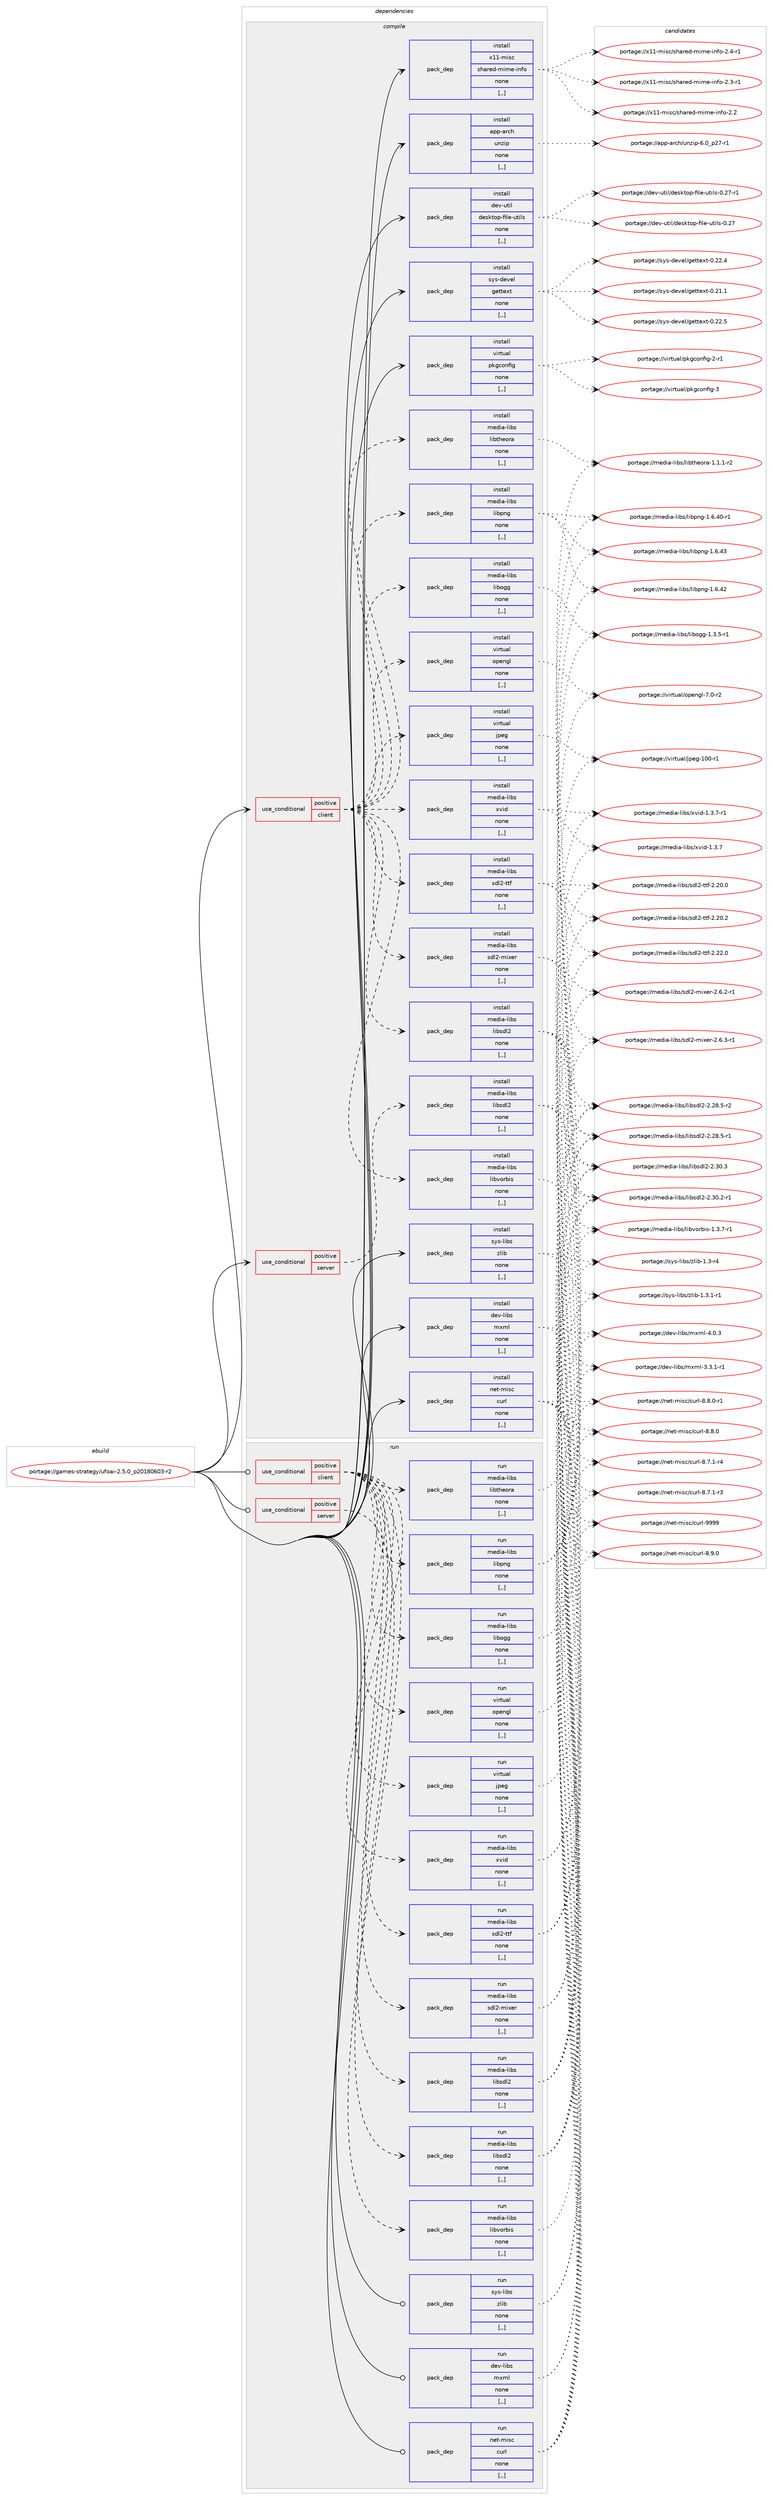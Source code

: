 digraph prolog {

# *************
# Graph options
# *************

newrank=true;
concentrate=true;
compound=true;
graph [rankdir=LR,fontname=Helvetica,fontsize=10,ranksep=1.5];#, ranksep=2.5, nodesep=0.2];
edge  [arrowhead=vee];
node  [fontname=Helvetica,fontsize=10];

# **********
# The ebuild
# **********

subgraph cluster_leftcol {
color=gray;
label=<<i>ebuild</i>>;
id [label="portage://games-strategy/ufoai-2.5.0_p20180603-r2", color=red, width=4, href="../games-strategy/ufoai-2.5.0_p20180603-r2.svg"];
}

# ****************
# The dependencies
# ****************

subgraph cluster_midcol {
color=gray;
label=<<i>dependencies</i>>;
subgraph cluster_compile {
fillcolor="#eeeeee";
style=filled;
label=<<i>compile</i>>;
subgraph cond64871 {
dependency234794 [label=<<TABLE BORDER="0" CELLBORDER="1" CELLSPACING="0" CELLPADDING="4"><TR><TD ROWSPAN="3" CELLPADDING="10">use_conditional</TD></TR><TR><TD>positive</TD></TR><TR><TD>client</TD></TR></TABLE>>, shape=none, color=red];
subgraph pack168400 {
dependency234795 [label=<<TABLE BORDER="0" CELLBORDER="1" CELLSPACING="0" CELLPADDING="4" WIDTH="220"><TR><TD ROWSPAN="6" CELLPADDING="30">pack_dep</TD></TR><TR><TD WIDTH="110">install</TD></TR><TR><TD>media-libs</TD></TR><TR><TD>libogg</TD></TR><TR><TD>none</TD></TR><TR><TD>[,,]</TD></TR></TABLE>>, shape=none, color=blue];
}
dependency234794:e -> dependency234795:w [weight=20,style="dashed",arrowhead="vee"];
subgraph pack168401 {
dependency234796 [label=<<TABLE BORDER="0" CELLBORDER="1" CELLSPACING="0" CELLPADDING="4" WIDTH="220"><TR><TD ROWSPAN="6" CELLPADDING="30">pack_dep</TD></TR><TR><TD WIDTH="110">install</TD></TR><TR><TD>media-libs</TD></TR><TR><TD>libpng</TD></TR><TR><TD>none</TD></TR><TR><TD>[,,]</TD></TR></TABLE>>, shape=none, color=blue];
}
dependency234794:e -> dependency234796:w [weight=20,style="dashed",arrowhead="vee"];
subgraph pack168402 {
dependency234797 [label=<<TABLE BORDER="0" CELLBORDER="1" CELLSPACING="0" CELLPADDING="4" WIDTH="220"><TR><TD ROWSPAN="6" CELLPADDING="30">pack_dep</TD></TR><TR><TD WIDTH="110">install</TD></TR><TR><TD>media-libs</TD></TR><TR><TD>libsdl2</TD></TR><TR><TD>none</TD></TR><TR><TD>[,,]</TD></TR></TABLE>>, shape=none, color=blue];
}
dependency234794:e -> dependency234797:w [weight=20,style="dashed",arrowhead="vee"];
subgraph pack168403 {
dependency234798 [label=<<TABLE BORDER="0" CELLBORDER="1" CELLSPACING="0" CELLPADDING="4" WIDTH="220"><TR><TD ROWSPAN="6" CELLPADDING="30">pack_dep</TD></TR><TR><TD WIDTH="110">install</TD></TR><TR><TD>media-libs</TD></TR><TR><TD>libtheora</TD></TR><TR><TD>none</TD></TR><TR><TD>[,,]</TD></TR></TABLE>>, shape=none, color=blue];
}
dependency234794:e -> dependency234798:w [weight=20,style="dashed",arrowhead="vee"];
subgraph pack168404 {
dependency234799 [label=<<TABLE BORDER="0" CELLBORDER="1" CELLSPACING="0" CELLPADDING="4" WIDTH="220"><TR><TD ROWSPAN="6" CELLPADDING="30">pack_dep</TD></TR><TR><TD WIDTH="110">install</TD></TR><TR><TD>media-libs</TD></TR><TR><TD>libvorbis</TD></TR><TR><TD>none</TD></TR><TR><TD>[,,]</TD></TR></TABLE>>, shape=none, color=blue];
}
dependency234794:e -> dependency234799:w [weight=20,style="dashed",arrowhead="vee"];
subgraph pack168405 {
dependency234800 [label=<<TABLE BORDER="0" CELLBORDER="1" CELLSPACING="0" CELLPADDING="4" WIDTH="220"><TR><TD ROWSPAN="6" CELLPADDING="30">pack_dep</TD></TR><TR><TD WIDTH="110">install</TD></TR><TR><TD>media-libs</TD></TR><TR><TD>sdl2-mixer</TD></TR><TR><TD>none</TD></TR><TR><TD>[,,]</TD></TR></TABLE>>, shape=none, color=blue];
}
dependency234794:e -> dependency234800:w [weight=20,style="dashed",arrowhead="vee"];
subgraph pack168406 {
dependency234801 [label=<<TABLE BORDER="0" CELLBORDER="1" CELLSPACING="0" CELLPADDING="4" WIDTH="220"><TR><TD ROWSPAN="6" CELLPADDING="30">pack_dep</TD></TR><TR><TD WIDTH="110">install</TD></TR><TR><TD>media-libs</TD></TR><TR><TD>sdl2-ttf</TD></TR><TR><TD>none</TD></TR><TR><TD>[,,]</TD></TR></TABLE>>, shape=none, color=blue];
}
dependency234794:e -> dependency234801:w [weight=20,style="dashed",arrowhead="vee"];
subgraph pack168407 {
dependency234802 [label=<<TABLE BORDER="0" CELLBORDER="1" CELLSPACING="0" CELLPADDING="4" WIDTH="220"><TR><TD ROWSPAN="6" CELLPADDING="30">pack_dep</TD></TR><TR><TD WIDTH="110">install</TD></TR><TR><TD>media-libs</TD></TR><TR><TD>xvid</TD></TR><TR><TD>none</TD></TR><TR><TD>[,,]</TD></TR></TABLE>>, shape=none, color=blue];
}
dependency234794:e -> dependency234802:w [weight=20,style="dashed",arrowhead="vee"];
subgraph pack168408 {
dependency234803 [label=<<TABLE BORDER="0" CELLBORDER="1" CELLSPACING="0" CELLPADDING="4" WIDTH="220"><TR><TD ROWSPAN="6" CELLPADDING="30">pack_dep</TD></TR><TR><TD WIDTH="110">install</TD></TR><TR><TD>virtual</TD></TR><TR><TD>jpeg</TD></TR><TR><TD>none</TD></TR><TR><TD>[,,]</TD></TR></TABLE>>, shape=none, color=blue];
}
dependency234794:e -> dependency234803:w [weight=20,style="dashed",arrowhead="vee"];
subgraph pack168409 {
dependency234804 [label=<<TABLE BORDER="0" CELLBORDER="1" CELLSPACING="0" CELLPADDING="4" WIDTH="220"><TR><TD ROWSPAN="6" CELLPADDING="30">pack_dep</TD></TR><TR><TD WIDTH="110">install</TD></TR><TR><TD>virtual</TD></TR><TR><TD>opengl</TD></TR><TR><TD>none</TD></TR><TR><TD>[,,]</TD></TR></TABLE>>, shape=none, color=blue];
}
dependency234794:e -> dependency234804:w [weight=20,style="dashed",arrowhead="vee"];
}
id:e -> dependency234794:w [weight=20,style="solid",arrowhead="vee"];
subgraph cond64872 {
dependency234805 [label=<<TABLE BORDER="0" CELLBORDER="1" CELLSPACING="0" CELLPADDING="4"><TR><TD ROWSPAN="3" CELLPADDING="10">use_conditional</TD></TR><TR><TD>positive</TD></TR><TR><TD>server</TD></TR></TABLE>>, shape=none, color=red];
subgraph pack168410 {
dependency234806 [label=<<TABLE BORDER="0" CELLBORDER="1" CELLSPACING="0" CELLPADDING="4" WIDTH="220"><TR><TD ROWSPAN="6" CELLPADDING="30">pack_dep</TD></TR><TR><TD WIDTH="110">install</TD></TR><TR><TD>media-libs</TD></TR><TR><TD>libsdl2</TD></TR><TR><TD>none</TD></TR><TR><TD>[,,]</TD></TR></TABLE>>, shape=none, color=blue];
}
dependency234805:e -> dependency234806:w [weight=20,style="dashed",arrowhead="vee"];
}
id:e -> dependency234805:w [weight=20,style="solid",arrowhead="vee"];
subgraph pack168411 {
dependency234807 [label=<<TABLE BORDER="0" CELLBORDER="1" CELLSPACING="0" CELLPADDING="4" WIDTH="220"><TR><TD ROWSPAN="6" CELLPADDING="30">pack_dep</TD></TR><TR><TD WIDTH="110">install</TD></TR><TR><TD>app-arch</TD></TR><TR><TD>unzip</TD></TR><TR><TD>none</TD></TR><TR><TD>[,,]</TD></TR></TABLE>>, shape=none, color=blue];
}
id:e -> dependency234807:w [weight=20,style="solid",arrowhead="vee"];
subgraph pack168412 {
dependency234808 [label=<<TABLE BORDER="0" CELLBORDER="1" CELLSPACING="0" CELLPADDING="4" WIDTH="220"><TR><TD ROWSPAN="6" CELLPADDING="30">pack_dep</TD></TR><TR><TD WIDTH="110">install</TD></TR><TR><TD>dev-libs</TD></TR><TR><TD>mxml</TD></TR><TR><TD>none</TD></TR><TR><TD>[,,]</TD></TR></TABLE>>, shape=none, color=blue];
}
id:e -> dependency234808:w [weight=20,style="solid",arrowhead="vee"];
subgraph pack168413 {
dependency234809 [label=<<TABLE BORDER="0" CELLBORDER="1" CELLSPACING="0" CELLPADDING="4" WIDTH="220"><TR><TD ROWSPAN="6" CELLPADDING="30">pack_dep</TD></TR><TR><TD WIDTH="110">install</TD></TR><TR><TD>dev-util</TD></TR><TR><TD>desktop-file-utils</TD></TR><TR><TD>none</TD></TR><TR><TD>[,,]</TD></TR></TABLE>>, shape=none, color=blue];
}
id:e -> dependency234809:w [weight=20,style="solid",arrowhead="vee"];
subgraph pack168414 {
dependency234810 [label=<<TABLE BORDER="0" CELLBORDER="1" CELLSPACING="0" CELLPADDING="4" WIDTH="220"><TR><TD ROWSPAN="6" CELLPADDING="30">pack_dep</TD></TR><TR><TD WIDTH="110">install</TD></TR><TR><TD>net-misc</TD></TR><TR><TD>curl</TD></TR><TR><TD>none</TD></TR><TR><TD>[,,]</TD></TR></TABLE>>, shape=none, color=blue];
}
id:e -> dependency234810:w [weight=20,style="solid",arrowhead="vee"];
subgraph pack168415 {
dependency234811 [label=<<TABLE BORDER="0" CELLBORDER="1" CELLSPACING="0" CELLPADDING="4" WIDTH="220"><TR><TD ROWSPAN="6" CELLPADDING="30">pack_dep</TD></TR><TR><TD WIDTH="110">install</TD></TR><TR><TD>sys-devel</TD></TR><TR><TD>gettext</TD></TR><TR><TD>none</TD></TR><TR><TD>[,,]</TD></TR></TABLE>>, shape=none, color=blue];
}
id:e -> dependency234811:w [weight=20,style="solid",arrowhead="vee"];
subgraph pack168416 {
dependency234812 [label=<<TABLE BORDER="0" CELLBORDER="1" CELLSPACING="0" CELLPADDING="4" WIDTH="220"><TR><TD ROWSPAN="6" CELLPADDING="30">pack_dep</TD></TR><TR><TD WIDTH="110">install</TD></TR><TR><TD>sys-libs</TD></TR><TR><TD>zlib</TD></TR><TR><TD>none</TD></TR><TR><TD>[,,]</TD></TR></TABLE>>, shape=none, color=blue];
}
id:e -> dependency234812:w [weight=20,style="solid",arrowhead="vee"];
subgraph pack168417 {
dependency234813 [label=<<TABLE BORDER="0" CELLBORDER="1" CELLSPACING="0" CELLPADDING="4" WIDTH="220"><TR><TD ROWSPAN="6" CELLPADDING="30">pack_dep</TD></TR><TR><TD WIDTH="110">install</TD></TR><TR><TD>virtual</TD></TR><TR><TD>pkgconfig</TD></TR><TR><TD>none</TD></TR><TR><TD>[,,]</TD></TR></TABLE>>, shape=none, color=blue];
}
id:e -> dependency234813:w [weight=20,style="solid",arrowhead="vee"];
subgraph pack168418 {
dependency234814 [label=<<TABLE BORDER="0" CELLBORDER="1" CELLSPACING="0" CELLPADDING="4" WIDTH="220"><TR><TD ROWSPAN="6" CELLPADDING="30">pack_dep</TD></TR><TR><TD WIDTH="110">install</TD></TR><TR><TD>x11-misc</TD></TR><TR><TD>shared-mime-info</TD></TR><TR><TD>none</TD></TR><TR><TD>[,,]</TD></TR></TABLE>>, shape=none, color=blue];
}
id:e -> dependency234814:w [weight=20,style="solid",arrowhead="vee"];
}
subgraph cluster_compileandrun {
fillcolor="#eeeeee";
style=filled;
label=<<i>compile and run</i>>;
}
subgraph cluster_run {
fillcolor="#eeeeee";
style=filled;
label=<<i>run</i>>;
subgraph cond64873 {
dependency234815 [label=<<TABLE BORDER="0" CELLBORDER="1" CELLSPACING="0" CELLPADDING="4"><TR><TD ROWSPAN="3" CELLPADDING="10">use_conditional</TD></TR><TR><TD>positive</TD></TR><TR><TD>client</TD></TR></TABLE>>, shape=none, color=red];
subgraph pack168419 {
dependency234816 [label=<<TABLE BORDER="0" CELLBORDER="1" CELLSPACING="0" CELLPADDING="4" WIDTH="220"><TR><TD ROWSPAN="6" CELLPADDING="30">pack_dep</TD></TR><TR><TD WIDTH="110">run</TD></TR><TR><TD>media-libs</TD></TR><TR><TD>libogg</TD></TR><TR><TD>none</TD></TR><TR><TD>[,,]</TD></TR></TABLE>>, shape=none, color=blue];
}
dependency234815:e -> dependency234816:w [weight=20,style="dashed",arrowhead="vee"];
subgraph pack168420 {
dependency234817 [label=<<TABLE BORDER="0" CELLBORDER="1" CELLSPACING="0" CELLPADDING="4" WIDTH="220"><TR><TD ROWSPAN="6" CELLPADDING="30">pack_dep</TD></TR><TR><TD WIDTH="110">run</TD></TR><TR><TD>media-libs</TD></TR><TR><TD>libpng</TD></TR><TR><TD>none</TD></TR><TR><TD>[,,]</TD></TR></TABLE>>, shape=none, color=blue];
}
dependency234815:e -> dependency234817:w [weight=20,style="dashed",arrowhead="vee"];
subgraph pack168421 {
dependency234818 [label=<<TABLE BORDER="0" CELLBORDER="1" CELLSPACING="0" CELLPADDING="4" WIDTH="220"><TR><TD ROWSPAN="6" CELLPADDING="30">pack_dep</TD></TR><TR><TD WIDTH="110">run</TD></TR><TR><TD>media-libs</TD></TR><TR><TD>libsdl2</TD></TR><TR><TD>none</TD></TR><TR><TD>[,,]</TD></TR></TABLE>>, shape=none, color=blue];
}
dependency234815:e -> dependency234818:w [weight=20,style="dashed",arrowhead="vee"];
subgraph pack168422 {
dependency234819 [label=<<TABLE BORDER="0" CELLBORDER="1" CELLSPACING="0" CELLPADDING="4" WIDTH="220"><TR><TD ROWSPAN="6" CELLPADDING="30">pack_dep</TD></TR><TR><TD WIDTH="110">run</TD></TR><TR><TD>media-libs</TD></TR><TR><TD>libtheora</TD></TR><TR><TD>none</TD></TR><TR><TD>[,,]</TD></TR></TABLE>>, shape=none, color=blue];
}
dependency234815:e -> dependency234819:w [weight=20,style="dashed",arrowhead="vee"];
subgraph pack168423 {
dependency234820 [label=<<TABLE BORDER="0" CELLBORDER="1" CELLSPACING="0" CELLPADDING="4" WIDTH="220"><TR><TD ROWSPAN="6" CELLPADDING="30">pack_dep</TD></TR><TR><TD WIDTH="110">run</TD></TR><TR><TD>media-libs</TD></TR><TR><TD>libvorbis</TD></TR><TR><TD>none</TD></TR><TR><TD>[,,]</TD></TR></TABLE>>, shape=none, color=blue];
}
dependency234815:e -> dependency234820:w [weight=20,style="dashed",arrowhead="vee"];
subgraph pack168424 {
dependency234821 [label=<<TABLE BORDER="0" CELLBORDER="1" CELLSPACING="0" CELLPADDING="4" WIDTH="220"><TR><TD ROWSPAN="6" CELLPADDING="30">pack_dep</TD></TR><TR><TD WIDTH="110">run</TD></TR><TR><TD>media-libs</TD></TR><TR><TD>sdl2-mixer</TD></TR><TR><TD>none</TD></TR><TR><TD>[,,]</TD></TR></TABLE>>, shape=none, color=blue];
}
dependency234815:e -> dependency234821:w [weight=20,style="dashed",arrowhead="vee"];
subgraph pack168425 {
dependency234822 [label=<<TABLE BORDER="0" CELLBORDER="1" CELLSPACING="0" CELLPADDING="4" WIDTH="220"><TR><TD ROWSPAN="6" CELLPADDING="30">pack_dep</TD></TR><TR><TD WIDTH="110">run</TD></TR><TR><TD>media-libs</TD></TR><TR><TD>sdl2-ttf</TD></TR><TR><TD>none</TD></TR><TR><TD>[,,]</TD></TR></TABLE>>, shape=none, color=blue];
}
dependency234815:e -> dependency234822:w [weight=20,style="dashed",arrowhead="vee"];
subgraph pack168426 {
dependency234823 [label=<<TABLE BORDER="0" CELLBORDER="1" CELLSPACING="0" CELLPADDING="4" WIDTH="220"><TR><TD ROWSPAN="6" CELLPADDING="30">pack_dep</TD></TR><TR><TD WIDTH="110">run</TD></TR><TR><TD>media-libs</TD></TR><TR><TD>xvid</TD></TR><TR><TD>none</TD></TR><TR><TD>[,,]</TD></TR></TABLE>>, shape=none, color=blue];
}
dependency234815:e -> dependency234823:w [weight=20,style="dashed",arrowhead="vee"];
subgraph pack168427 {
dependency234824 [label=<<TABLE BORDER="0" CELLBORDER="1" CELLSPACING="0" CELLPADDING="4" WIDTH="220"><TR><TD ROWSPAN="6" CELLPADDING="30">pack_dep</TD></TR><TR><TD WIDTH="110">run</TD></TR><TR><TD>virtual</TD></TR><TR><TD>jpeg</TD></TR><TR><TD>none</TD></TR><TR><TD>[,,]</TD></TR></TABLE>>, shape=none, color=blue];
}
dependency234815:e -> dependency234824:w [weight=20,style="dashed",arrowhead="vee"];
subgraph pack168428 {
dependency234825 [label=<<TABLE BORDER="0" CELLBORDER="1" CELLSPACING="0" CELLPADDING="4" WIDTH="220"><TR><TD ROWSPAN="6" CELLPADDING="30">pack_dep</TD></TR><TR><TD WIDTH="110">run</TD></TR><TR><TD>virtual</TD></TR><TR><TD>opengl</TD></TR><TR><TD>none</TD></TR><TR><TD>[,,]</TD></TR></TABLE>>, shape=none, color=blue];
}
dependency234815:e -> dependency234825:w [weight=20,style="dashed",arrowhead="vee"];
}
id:e -> dependency234815:w [weight=20,style="solid",arrowhead="odot"];
subgraph cond64874 {
dependency234826 [label=<<TABLE BORDER="0" CELLBORDER="1" CELLSPACING="0" CELLPADDING="4"><TR><TD ROWSPAN="3" CELLPADDING="10">use_conditional</TD></TR><TR><TD>positive</TD></TR><TR><TD>server</TD></TR></TABLE>>, shape=none, color=red];
subgraph pack168429 {
dependency234827 [label=<<TABLE BORDER="0" CELLBORDER="1" CELLSPACING="0" CELLPADDING="4" WIDTH="220"><TR><TD ROWSPAN="6" CELLPADDING="30">pack_dep</TD></TR><TR><TD WIDTH="110">run</TD></TR><TR><TD>media-libs</TD></TR><TR><TD>libsdl2</TD></TR><TR><TD>none</TD></TR><TR><TD>[,,]</TD></TR></TABLE>>, shape=none, color=blue];
}
dependency234826:e -> dependency234827:w [weight=20,style="dashed",arrowhead="vee"];
}
id:e -> dependency234826:w [weight=20,style="solid",arrowhead="odot"];
subgraph pack168430 {
dependency234828 [label=<<TABLE BORDER="0" CELLBORDER="1" CELLSPACING="0" CELLPADDING="4" WIDTH="220"><TR><TD ROWSPAN="6" CELLPADDING="30">pack_dep</TD></TR><TR><TD WIDTH="110">run</TD></TR><TR><TD>dev-libs</TD></TR><TR><TD>mxml</TD></TR><TR><TD>none</TD></TR><TR><TD>[,,]</TD></TR></TABLE>>, shape=none, color=blue];
}
id:e -> dependency234828:w [weight=20,style="solid",arrowhead="odot"];
subgraph pack168431 {
dependency234829 [label=<<TABLE BORDER="0" CELLBORDER="1" CELLSPACING="0" CELLPADDING="4" WIDTH="220"><TR><TD ROWSPAN="6" CELLPADDING="30">pack_dep</TD></TR><TR><TD WIDTH="110">run</TD></TR><TR><TD>net-misc</TD></TR><TR><TD>curl</TD></TR><TR><TD>none</TD></TR><TR><TD>[,,]</TD></TR></TABLE>>, shape=none, color=blue];
}
id:e -> dependency234829:w [weight=20,style="solid",arrowhead="odot"];
subgraph pack168432 {
dependency234830 [label=<<TABLE BORDER="0" CELLBORDER="1" CELLSPACING="0" CELLPADDING="4" WIDTH="220"><TR><TD ROWSPAN="6" CELLPADDING="30">pack_dep</TD></TR><TR><TD WIDTH="110">run</TD></TR><TR><TD>sys-libs</TD></TR><TR><TD>zlib</TD></TR><TR><TD>none</TD></TR><TR><TD>[,,]</TD></TR></TABLE>>, shape=none, color=blue];
}
id:e -> dependency234830:w [weight=20,style="solid",arrowhead="odot"];
}
}

# **************
# The candidates
# **************

subgraph cluster_choices {
rank=same;
color=gray;
label=<<i>candidates</i>>;

subgraph choice168400 {
color=black;
nodesep=1;
choice10910110010597451081059811547108105981111031034549465146534511449 [label="portage://media-libs/libogg-1.3.5-r1", color=red, width=4,href="../media-libs/libogg-1.3.5-r1.svg"];
dependency234795:e -> choice10910110010597451081059811547108105981111031034549465146534511449:w [style=dotted,weight="100"];
}
subgraph choice168401 {
color=black;
nodesep=1;
choice109101100105974510810598115471081059811211010345494654465251 [label="portage://media-libs/libpng-1.6.43", color=red, width=4,href="../media-libs/libpng-1.6.43.svg"];
choice109101100105974510810598115471081059811211010345494654465250 [label="portage://media-libs/libpng-1.6.42", color=red, width=4,href="../media-libs/libpng-1.6.42.svg"];
choice1091011001059745108105981154710810598112110103454946544652484511449 [label="portage://media-libs/libpng-1.6.40-r1", color=red, width=4,href="../media-libs/libpng-1.6.40-r1.svg"];
dependency234796:e -> choice109101100105974510810598115471081059811211010345494654465251:w [style=dotted,weight="100"];
dependency234796:e -> choice109101100105974510810598115471081059811211010345494654465250:w [style=dotted,weight="100"];
dependency234796:e -> choice1091011001059745108105981154710810598112110103454946544652484511449:w [style=dotted,weight="100"];
}
subgraph choice168402 {
color=black;
nodesep=1;
choice10910110010597451081059811547108105981151001085045504651484651 [label="portage://media-libs/libsdl2-2.30.3", color=red, width=4,href="../media-libs/libsdl2-2.30.3.svg"];
choice109101100105974510810598115471081059811510010850455046514846504511449 [label="portage://media-libs/libsdl2-2.30.2-r1", color=red, width=4,href="../media-libs/libsdl2-2.30.2-r1.svg"];
choice109101100105974510810598115471081059811510010850455046505646534511450 [label="portage://media-libs/libsdl2-2.28.5-r2", color=red, width=4,href="../media-libs/libsdl2-2.28.5-r2.svg"];
choice109101100105974510810598115471081059811510010850455046505646534511449 [label="portage://media-libs/libsdl2-2.28.5-r1", color=red, width=4,href="../media-libs/libsdl2-2.28.5-r1.svg"];
dependency234797:e -> choice10910110010597451081059811547108105981151001085045504651484651:w [style=dotted,weight="100"];
dependency234797:e -> choice109101100105974510810598115471081059811510010850455046514846504511449:w [style=dotted,weight="100"];
dependency234797:e -> choice109101100105974510810598115471081059811510010850455046505646534511450:w [style=dotted,weight="100"];
dependency234797:e -> choice109101100105974510810598115471081059811510010850455046505646534511449:w [style=dotted,weight="100"];
}
subgraph choice168403 {
color=black;
nodesep=1;
choice1091011001059745108105981154710810598116104101111114974549464946494511450 [label="portage://media-libs/libtheora-1.1.1-r2", color=red, width=4,href="../media-libs/libtheora-1.1.1-r2.svg"];
dependency234798:e -> choice1091011001059745108105981154710810598116104101111114974549464946494511450:w [style=dotted,weight="100"];
}
subgraph choice168404 {
color=black;
nodesep=1;
choice1091011001059745108105981154710810598118111114981051154549465146554511449 [label="portage://media-libs/libvorbis-1.3.7-r1", color=red, width=4,href="../media-libs/libvorbis-1.3.7-r1.svg"];
dependency234799:e -> choice1091011001059745108105981154710810598118111114981051154549465146554511449:w [style=dotted,weight="100"];
}
subgraph choice168405 {
color=black;
nodesep=1;
choice1091011001059745108105981154711510010850451091051201011144550465446514511449 [label="portage://media-libs/sdl2-mixer-2.6.3-r1", color=red, width=4,href="../media-libs/sdl2-mixer-2.6.3-r1.svg"];
choice1091011001059745108105981154711510010850451091051201011144550465446504511449 [label="portage://media-libs/sdl2-mixer-2.6.2-r1", color=red, width=4,href="../media-libs/sdl2-mixer-2.6.2-r1.svg"];
dependency234800:e -> choice1091011001059745108105981154711510010850451091051201011144550465446514511449:w [style=dotted,weight="100"];
dependency234800:e -> choice1091011001059745108105981154711510010850451091051201011144550465446504511449:w [style=dotted,weight="100"];
}
subgraph choice168406 {
color=black;
nodesep=1;
choice10910110010597451081059811547115100108504511611610245504650504648 [label="portage://media-libs/sdl2-ttf-2.22.0", color=red, width=4,href="../media-libs/sdl2-ttf-2.22.0.svg"];
choice10910110010597451081059811547115100108504511611610245504650484650 [label="portage://media-libs/sdl2-ttf-2.20.2", color=red, width=4,href="../media-libs/sdl2-ttf-2.20.2.svg"];
choice10910110010597451081059811547115100108504511611610245504650484648 [label="portage://media-libs/sdl2-ttf-2.20.0", color=red, width=4,href="../media-libs/sdl2-ttf-2.20.0.svg"];
dependency234801:e -> choice10910110010597451081059811547115100108504511611610245504650504648:w [style=dotted,weight="100"];
dependency234801:e -> choice10910110010597451081059811547115100108504511611610245504650484650:w [style=dotted,weight="100"];
dependency234801:e -> choice10910110010597451081059811547115100108504511611610245504650484648:w [style=dotted,weight="100"];
}
subgraph choice168407 {
color=black;
nodesep=1;
choice109101100105974510810598115471201181051004549465146554511449 [label="portage://media-libs/xvid-1.3.7-r1", color=red, width=4,href="../media-libs/xvid-1.3.7-r1.svg"];
choice10910110010597451081059811547120118105100454946514655 [label="portage://media-libs/xvid-1.3.7", color=red, width=4,href="../media-libs/xvid-1.3.7.svg"];
dependency234802:e -> choice109101100105974510810598115471201181051004549465146554511449:w [style=dotted,weight="100"];
dependency234802:e -> choice10910110010597451081059811547120118105100454946514655:w [style=dotted,weight="100"];
}
subgraph choice168408 {
color=black;
nodesep=1;
choice1181051141161179710847106112101103454948484511449 [label="portage://virtual/jpeg-100-r1", color=red, width=4,href="../virtual/jpeg-100-r1.svg"];
dependency234803:e -> choice1181051141161179710847106112101103454948484511449:w [style=dotted,weight="100"];
}
subgraph choice168409 {
color=black;
nodesep=1;
choice1181051141161179710847111112101110103108455546484511450 [label="portage://virtual/opengl-7.0-r2", color=red, width=4,href="../virtual/opengl-7.0-r2.svg"];
dependency234804:e -> choice1181051141161179710847111112101110103108455546484511450:w [style=dotted,weight="100"];
}
subgraph choice168410 {
color=black;
nodesep=1;
choice10910110010597451081059811547108105981151001085045504651484651 [label="portage://media-libs/libsdl2-2.30.3", color=red, width=4,href="../media-libs/libsdl2-2.30.3.svg"];
choice109101100105974510810598115471081059811510010850455046514846504511449 [label="portage://media-libs/libsdl2-2.30.2-r1", color=red, width=4,href="../media-libs/libsdl2-2.30.2-r1.svg"];
choice109101100105974510810598115471081059811510010850455046505646534511450 [label="portage://media-libs/libsdl2-2.28.5-r2", color=red, width=4,href="../media-libs/libsdl2-2.28.5-r2.svg"];
choice109101100105974510810598115471081059811510010850455046505646534511449 [label="portage://media-libs/libsdl2-2.28.5-r1", color=red, width=4,href="../media-libs/libsdl2-2.28.5-r1.svg"];
dependency234806:e -> choice10910110010597451081059811547108105981151001085045504651484651:w [style=dotted,weight="100"];
dependency234806:e -> choice109101100105974510810598115471081059811510010850455046514846504511449:w [style=dotted,weight="100"];
dependency234806:e -> choice109101100105974510810598115471081059811510010850455046505646534511450:w [style=dotted,weight="100"];
dependency234806:e -> choice109101100105974510810598115471081059811510010850455046505646534511449:w [style=dotted,weight="100"];
}
subgraph choice168411 {
color=black;
nodesep=1;
choice9711211245971149910447117110122105112455446489511250554511449 [label="portage://app-arch/unzip-6.0_p27-r1", color=red, width=4,href="../app-arch/unzip-6.0_p27-r1.svg"];
dependency234807:e -> choice9711211245971149910447117110122105112455446489511250554511449:w [style=dotted,weight="100"];
}
subgraph choice168412 {
color=black;
nodesep=1;
choice100101118451081059811547109120109108455246484651 [label="portage://dev-libs/mxml-4.0.3", color=red, width=4,href="../dev-libs/mxml-4.0.3.svg"];
choice1001011184510810598115471091201091084551465146494511449 [label="portage://dev-libs/mxml-3.3.1-r1", color=red, width=4,href="../dev-libs/mxml-3.3.1-r1.svg"];
dependency234808:e -> choice100101118451081059811547109120109108455246484651:w [style=dotted,weight="100"];
dependency234808:e -> choice1001011184510810598115471091201091084551465146494511449:w [style=dotted,weight="100"];
}
subgraph choice168413 {
color=black;
nodesep=1;
choice1001011184511711610510847100101115107116111112451021051081014511711610510811545484650554511449 [label="portage://dev-util/desktop-file-utils-0.27-r1", color=red, width=4,href="../dev-util/desktop-file-utils-0.27-r1.svg"];
choice100101118451171161051084710010111510711611111245102105108101451171161051081154548465055 [label="portage://dev-util/desktop-file-utils-0.27", color=red, width=4,href="../dev-util/desktop-file-utils-0.27.svg"];
dependency234809:e -> choice1001011184511711610510847100101115107116111112451021051081014511711610510811545484650554511449:w [style=dotted,weight="100"];
dependency234809:e -> choice100101118451171161051084710010111510711611111245102105108101451171161051081154548465055:w [style=dotted,weight="100"];
}
subgraph choice168414 {
color=black;
nodesep=1;
choice110101116451091051159947991171141084557575757 [label="portage://net-misc/curl-9999", color=red, width=4,href="../net-misc/curl-9999.svg"];
choice11010111645109105115994799117114108455646574648 [label="portage://net-misc/curl-8.9.0", color=red, width=4,href="../net-misc/curl-8.9.0.svg"];
choice110101116451091051159947991171141084556465646484511449 [label="portage://net-misc/curl-8.8.0-r1", color=red, width=4,href="../net-misc/curl-8.8.0-r1.svg"];
choice11010111645109105115994799117114108455646564648 [label="portage://net-misc/curl-8.8.0", color=red, width=4,href="../net-misc/curl-8.8.0.svg"];
choice110101116451091051159947991171141084556465546494511452 [label="portage://net-misc/curl-8.7.1-r4", color=red, width=4,href="../net-misc/curl-8.7.1-r4.svg"];
choice110101116451091051159947991171141084556465546494511451 [label="portage://net-misc/curl-8.7.1-r3", color=red, width=4,href="../net-misc/curl-8.7.1-r3.svg"];
dependency234810:e -> choice110101116451091051159947991171141084557575757:w [style=dotted,weight="100"];
dependency234810:e -> choice11010111645109105115994799117114108455646574648:w [style=dotted,weight="100"];
dependency234810:e -> choice110101116451091051159947991171141084556465646484511449:w [style=dotted,weight="100"];
dependency234810:e -> choice11010111645109105115994799117114108455646564648:w [style=dotted,weight="100"];
dependency234810:e -> choice110101116451091051159947991171141084556465546494511452:w [style=dotted,weight="100"];
dependency234810:e -> choice110101116451091051159947991171141084556465546494511451:w [style=dotted,weight="100"];
}
subgraph choice168415 {
color=black;
nodesep=1;
choice115121115451001011181011084710310111611610112011645484650504653 [label="portage://sys-devel/gettext-0.22.5", color=red, width=4,href="../sys-devel/gettext-0.22.5.svg"];
choice115121115451001011181011084710310111611610112011645484650504652 [label="portage://sys-devel/gettext-0.22.4", color=red, width=4,href="../sys-devel/gettext-0.22.4.svg"];
choice115121115451001011181011084710310111611610112011645484650494649 [label="portage://sys-devel/gettext-0.21.1", color=red, width=4,href="../sys-devel/gettext-0.21.1.svg"];
dependency234811:e -> choice115121115451001011181011084710310111611610112011645484650504653:w [style=dotted,weight="100"];
dependency234811:e -> choice115121115451001011181011084710310111611610112011645484650504652:w [style=dotted,weight="100"];
dependency234811:e -> choice115121115451001011181011084710310111611610112011645484650494649:w [style=dotted,weight="100"];
}
subgraph choice168416 {
color=black;
nodesep=1;
choice115121115451081059811547122108105984549465146494511449 [label="portage://sys-libs/zlib-1.3.1-r1", color=red, width=4,href="../sys-libs/zlib-1.3.1-r1.svg"];
choice11512111545108105981154712210810598454946514511452 [label="portage://sys-libs/zlib-1.3-r4", color=red, width=4,href="../sys-libs/zlib-1.3-r4.svg"];
dependency234812:e -> choice115121115451081059811547122108105984549465146494511449:w [style=dotted,weight="100"];
dependency234812:e -> choice11512111545108105981154712210810598454946514511452:w [style=dotted,weight="100"];
}
subgraph choice168417 {
color=black;
nodesep=1;
choice1181051141161179710847112107103991111101021051034551 [label="portage://virtual/pkgconfig-3", color=red, width=4,href="../virtual/pkgconfig-3.svg"];
choice11810511411611797108471121071039911111010210510345504511449 [label="portage://virtual/pkgconfig-2-r1", color=red, width=4,href="../virtual/pkgconfig-2-r1.svg"];
dependency234813:e -> choice1181051141161179710847112107103991111101021051034551:w [style=dotted,weight="100"];
dependency234813:e -> choice11810511411611797108471121071039911111010210510345504511449:w [style=dotted,weight="100"];
}
subgraph choice168418 {
color=black;
nodesep=1;
choice1204949451091051159947115104971141011004510910510910145105110102111455046524511449 [label="portage://x11-misc/shared-mime-info-2.4-r1", color=red, width=4,href="../x11-misc/shared-mime-info-2.4-r1.svg"];
choice1204949451091051159947115104971141011004510910510910145105110102111455046514511449 [label="portage://x11-misc/shared-mime-info-2.3-r1", color=red, width=4,href="../x11-misc/shared-mime-info-2.3-r1.svg"];
choice120494945109105115994711510497114101100451091051091014510511010211145504650 [label="portage://x11-misc/shared-mime-info-2.2", color=red, width=4,href="../x11-misc/shared-mime-info-2.2.svg"];
dependency234814:e -> choice1204949451091051159947115104971141011004510910510910145105110102111455046524511449:w [style=dotted,weight="100"];
dependency234814:e -> choice1204949451091051159947115104971141011004510910510910145105110102111455046514511449:w [style=dotted,weight="100"];
dependency234814:e -> choice120494945109105115994711510497114101100451091051091014510511010211145504650:w [style=dotted,weight="100"];
}
subgraph choice168419 {
color=black;
nodesep=1;
choice10910110010597451081059811547108105981111031034549465146534511449 [label="portage://media-libs/libogg-1.3.5-r1", color=red, width=4,href="../media-libs/libogg-1.3.5-r1.svg"];
dependency234816:e -> choice10910110010597451081059811547108105981111031034549465146534511449:w [style=dotted,weight="100"];
}
subgraph choice168420 {
color=black;
nodesep=1;
choice109101100105974510810598115471081059811211010345494654465251 [label="portage://media-libs/libpng-1.6.43", color=red, width=4,href="../media-libs/libpng-1.6.43.svg"];
choice109101100105974510810598115471081059811211010345494654465250 [label="portage://media-libs/libpng-1.6.42", color=red, width=4,href="../media-libs/libpng-1.6.42.svg"];
choice1091011001059745108105981154710810598112110103454946544652484511449 [label="portage://media-libs/libpng-1.6.40-r1", color=red, width=4,href="../media-libs/libpng-1.6.40-r1.svg"];
dependency234817:e -> choice109101100105974510810598115471081059811211010345494654465251:w [style=dotted,weight="100"];
dependency234817:e -> choice109101100105974510810598115471081059811211010345494654465250:w [style=dotted,weight="100"];
dependency234817:e -> choice1091011001059745108105981154710810598112110103454946544652484511449:w [style=dotted,weight="100"];
}
subgraph choice168421 {
color=black;
nodesep=1;
choice10910110010597451081059811547108105981151001085045504651484651 [label="portage://media-libs/libsdl2-2.30.3", color=red, width=4,href="../media-libs/libsdl2-2.30.3.svg"];
choice109101100105974510810598115471081059811510010850455046514846504511449 [label="portage://media-libs/libsdl2-2.30.2-r1", color=red, width=4,href="../media-libs/libsdl2-2.30.2-r1.svg"];
choice109101100105974510810598115471081059811510010850455046505646534511450 [label="portage://media-libs/libsdl2-2.28.5-r2", color=red, width=4,href="../media-libs/libsdl2-2.28.5-r2.svg"];
choice109101100105974510810598115471081059811510010850455046505646534511449 [label="portage://media-libs/libsdl2-2.28.5-r1", color=red, width=4,href="../media-libs/libsdl2-2.28.5-r1.svg"];
dependency234818:e -> choice10910110010597451081059811547108105981151001085045504651484651:w [style=dotted,weight="100"];
dependency234818:e -> choice109101100105974510810598115471081059811510010850455046514846504511449:w [style=dotted,weight="100"];
dependency234818:e -> choice109101100105974510810598115471081059811510010850455046505646534511450:w [style=dotted,weight="100"];
dependency234818:e -> choice109101100105974510810598115471081059811510010850455046505646534511449:w [style=dotted,weight="100"];
}
subgraph choice168422 {
color=black;
nodesep=1;
choice1091011001059745108105981154710810598116104101111114974549464946494511450 [label="portage://media-libs/libtheora-1.1.1-r2", color=red, width=4,href="../media-libs/libtheora-1.1.1-r2.svg"];
dependency234819:e -> choice1091011001059745108105981154710810598116104101111114974549464946494511450:w [style=dotted,weight="100"];
}
subgraph choice168423 {
color=black;
nodesep=1;
choice1091011001059745108105981154710810598118111114981051154549465146554511449 [label="portage://media-libs/libvorbis-1.3.7-r1", color=red, width=4,href="../media-libs/libvorbis-1.3.7-r1.svg"];
dependency234820:e -> choice1091011001059745108105981154710810598118111114981051154549465146554511449:w [style=dotted,weight="100"];
}
subgraph choice168424 {
color=black;
nodesep=1;
choice1091011001059745108105981154711510010850451091051201011144550465446514511449 [label="portage://media-libs/sdl2-mixer-2.6.3-r1", color=red, width=4,href="../media-libs/sdl2-mixer-2.6.3-r1.svg"];
choice1091011001059745108105981154711510010850451091051201011144550465446504511449 [label="portage://media-libs/sdl2-mixer-2.6.2-r1", color=red, width=4,href="../media-libs/sdl2-mixer-2.6.2-r1.svg"];
dependency234821:e -> choice1091011001059745108105981154711510010850451091051201011144550465446514511449:w [style=dotted,weight="100"];
dependency234821:e -> choice1091011001059745108105981154711510010850451091051201011144550465446504511449:w [style=dotted,weight="100"];
}
subgraph choice168425 {
color=black;
nodesep=1;
choice10910110010597451081059811547115100108504511611610245504650504648 [label="portage://media-libs/sdl2-ttf-2.22.0", color=red, width=4,href="../media-libs/sdl2-ttf-2.22.0.svg"];
choice10910110010597451081059811547115100108504511611610245504650484650 [label="portage://media-libs/sdl2-ttf-2.20.2", color=red, width=4,href="../media-libs/sdl2-ttf-2.20.2.svg"];
choice10910110010597451081059811547115100108504511611610245504650484648 [label="portage://media-libs/sdl2-ttf-2.20.0", color=red, width=4,href="../media-libs/sdl2-ttf-2.20.0.svg"];
dependency234822:e -> choice10910110010597451081059811547115100108504511611610245504650504648:w [style=dotted,weight="100"];
dependency234822:e -> choice10910110010597451081059811547115100108504511611610245504650484650:w [style=dotted,weight="100"];
dependency234822:e -> choice10910110010597451081059811547115100108504511611610245504650484648:w [style=dotted,weight="100"];
}
subgraph choice168426 {
color=black;
nodesep=1;
choice109101100105974510810598115471201181051004549465146554511449 [label="portage://media-libs/xvid-1.3.7-r1", color=red, width=4,href="../media-libs/xvid-1.3.7-r1.svg"];
choice10910110010597451081059811547120118105100454946514655 [label="portage://media-libs/xvid-1.3.7", color=red, width=4,href="../media-libs/xvid-1.3.7.svg"];
dependency234823:e -> choice109101100105974510810598115471201181051004549465146554511449:w [style=dotted,weight="100"];
dependency234823:e -> choice10910110010597451081059811547120118105100454946514655:w [style=dotted,weight="100"];
}
subgraph choice168427 {
color=black;
nodesep=1;
choice1181051141161179710847106112101103454948484511449 [label="portage://virtual/jpeg-100-r1", color=red, width=4,href="../virtual/jpeg-100-r1.svg"];
dependency234824:e -> choice1181051141161179710847106112101103454948484511449:w [style=dotted,weight="100"];
}
subgraph choice168428 {
color=black;
nodesep=1;
choice1181051141161179710847111112101110103108455546484511450 [label="portage://virtual/opengl-7.0-r2", color=red, width=4,href="../virtual/opengl-7.0-r2.svg"];
dependency234825:e -> choice1181051141161179710847111112101110103108455546484511450:w [style=dotted,weight="100"];
}
subgraph choice168429 {
color=black;
nodesep=1;
choice10910110010597451081059811547108105981151001085045504651484651 [label="portage://media-libs/libsdl2-2.30.3", color=red, width=4,href="../media-libs/libsdl2-2.30.3.svg"];
choice109101100105974510810598115471081059811510010850455046514846504511449 [label="portage://media-libs/libsdl2-2.30.2-r1", color=red, width=4,href="../media-libs/libsdl2-2.30.2-r1.svg"];
choice109101100105974510810598115471081059811510010850455046505646534511450 [label="portage://media-libs/libsdl2-2.28.5-r2", color=red, width=4,href="../media-libs/libsdl2-2.28.5-r2.svg"];
choice109101100105974510810598115471081059811510010850455046505646534511449 [label="portage://media-libs/libsdl2-2.28.5-r1", color=red, width=4,href="../media-libs/libsdl2-2.28.5-r1.svg"];
dependency234827:e -> choice10910110010597451081059811547108105981151001085045504651484651:w [style=dotted,weight="100"];
dependency234827:e -> choice109101100105974510810598115471081059811510010850455046514846504511449:w [style=dotted,weight="100"];
dependency234827:e -> choice109101100105974510810598115471081059811510010850455046505646534511450:w [style=dotted,weight="100"];
dependency234827:e -> choice109101100105974510810598115471081059811510010850455046505646534511449:w [style=dotted,weight="100"];
}
subgraph choice168430 {
color=black;
nodesep=1;
choice100101118451081059811547109120109108455246484651 [label="portage://dev-libs/mxml-4.0.3", color=red, width=4,href="../dev-libs/mxml-4.0.3.svg"];
choice1001011184510810598115471091201091084551465146494511449 [label="portage://dev-libs/mxml-3.3.1-r1", color=red, width=4,href="../dev-libs/mxml-3.3.1-r1.svg"];
dependency234828:e -> choice100101118451081059811547109120109108455246484651:w [style=dotted,weight="100"];
dependency234828:e -> choice1001011184510810598115471091201091084551465146494511449:w [style=dotted,weight="100"];
}
subgraph choice168431 {
color=black;
nodesep=1;
choice110101116451091051159947991171141084557575757 [label="portage://net-misc/curl-9999", color=red, width=4,href="../net-misc/curl-9999.svg"];
choice11010111645109105115994799117114108455646574648 [label="portage://net-misc/curl-8.9.0", color=red, width=4,href="../net-misc/curl-8.9.0.svg"];
choice110101116451091051159947991171141084556465646484511449 [label="portage://net-misc/curl-8.8.0-r1", color=red, width=4,href="../net-misc/curl-8.8.0-r1.svg"];
choice11010111645109105115994799117114108455646564648 [label="portage://net-misc/curl-8.8.0", color=red, width=4,href="../net-misc/curl-8.8.0.svg"];
choice110101116451091051159947991171141084556465546494511452 [label="portage://net-misc/curl-8.7.1-r4", color=red, width=4,href="../net-misc/curl-8.7.1-r4.svg"];
choice110101116451091051159947991171141084556465546494511451 [label="portage://net-misc/curl-8.7.1-r3", color=red, width=4,href="../net-misc/curl-8.7.1-r3.svg"];
dependency234829:e -> choice110101116451091051159947991171141084557575757:w [style=dotted,weight="100"];
dependency234829:e -> choice11010111645109105115994799117114108455646574648:w [style=dotted,weight="100"];
dependency234829:e -> choice110101116451091051159947991171141084556465646484511449:w [style=dotted,weight="100"];
dependency234829:e -> choice11010111645109105115994799117114108455646564648:w [style=dotted,weight="100"];
dependency234829:e -> choice110101116451091051159947991171141084556465546494511452:w [style=dotted,weight="100"];
dependency234829:e -> choice110101116451091051159947991171141084556465546494511451:w [style=dotted,weight="100"];
}
subgraph choice168432 {
color=black;
nodesep=1;
choice115121115451081059811547122108105984549465146494511449 [label="portage://sys-libs/zlib-1.3.1-r1", color=red, width=4,href="../sys-libs/zlib-1.3.1-r1.svg"];
choice11512111545108105981154712210810598454946514511452 [label="portage://sys-libs/zlib-1.3-r4", color=red, width=4,href="../sys-libs/zlib-1.3-r4.svg"];
dependency234830:e -> choice115121115451081059811547122108105984549465146494511449:w [style=dotted,weight="100"];
dependency234830:e -> choice11512111545108105981154712210810598454946514511452:w [style=dotted,weight="100"];
}
}

}
